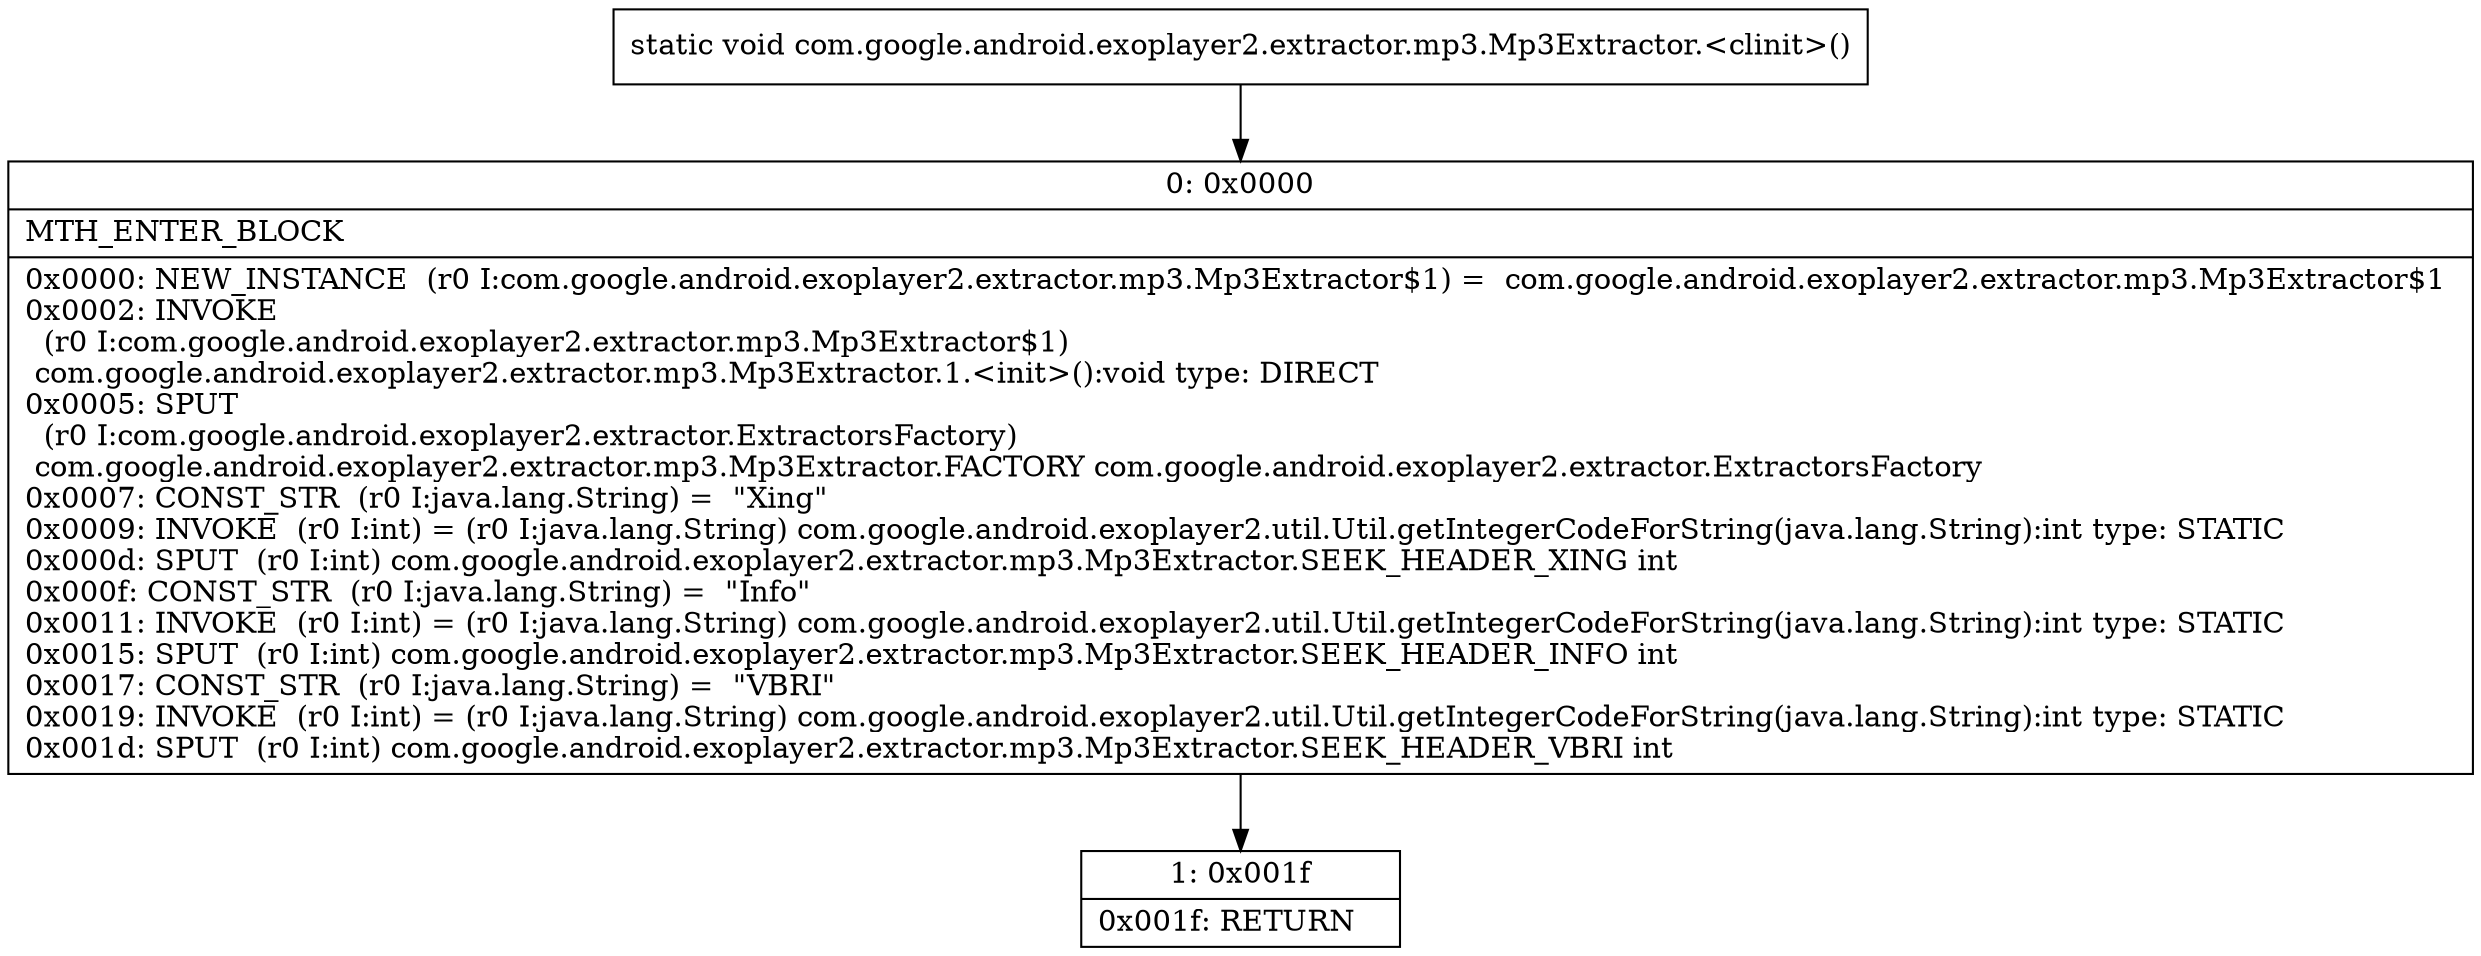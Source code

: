 digraph "CFG forcom.google.android.exoplayer2.extractor.mp3.Mp3Extractor.\<clinit\>()V" {
Node_0 [shape=record,label="{0\:\ 0x0000|MTH_ENTER_BLOCK\l|0x0000: NEW_INSTANCE  (r0 I:com.google.android.exoplayer2.extractor.mp3.Mp3Extractor$1) =  com.google.android.exoplayer2.extractor.mp3.Mp3Extractor$1 \l0x0002: INVOKE  \l  (r0 I:com.google.android.exoplayer2.extractor.mp3.Mp3Extractor$1)\l com.google.android.exoplayer2.extractor.mp3.Mp3Extractor.1.\<init\>():void type: DIRECT \l0x0005: SPUT  \l  (r0 I:com.google.android.exoplayer2.extractor.ExtractorsFactory)\l com.google.android.exoplayer2.extractor.mp3.Mp3Extractor.FACTORY com.google.android.exoplayer2.extractor.ExtractorsFactory \l0x0007: CONST_STR  (r0 I:java.lang.String) =  \"Xing\" \l0x0009: INVOKE  (r0 I:int) = (r0 I:java.lang.String) com.google.android.exoplayer2.util.Util.getIntegerCodeForString(java.lang.String):int type: STATIC \l0x000d: SPUT  (r0 I:int) com.google.android.exoplayer2.extractor.mp3.Mp3Extractor.SEEK_HEADER_XING int \l0x000f: CONST_STR  (r0 I:java.lang.String) =  \"Info\" \l0x0011: INVOKE  (r0 I:int) = (r0 I:java.lang.String) com.google.android.exoplayer2.util.Util.getIntegerCodeForString(java.lang.String):int type: STATIC \l0x0015: SPUT  (r0 I:int) com.google.android.exoplayer2.extractor.mp3.Mp3Extractor.SEEK_HEADER_INFO int \l0x0017: CONST_STR  (r0 I:java.lang.String) =  \"VBRI\" \l0x0019: INVOKE  (r0 I:int) = (r0 I:java.lang.String) com.google.android.exoplayer2.util.Util.getIntegerCodeForString(java.lang.String):int type: STATIC \l0x001d: SPUT  (r0 I:int) com.google.android.exoplayer2.extractor.mp3.Mp3Extractor.SEEK_HEADER_VBRI int \l}"];
Node_1 [shape=record,label="{1\:\ 0x001f|0x001f: RETURN   \l}"];
MethodNode[shape=record,label="{static void com.google.android.exoplayer2.extractor.mp3.Mp3Extractor.\<clinit\>() }"];
MethodNode -> Node_0;
Node_0 -> Node_1;
}

